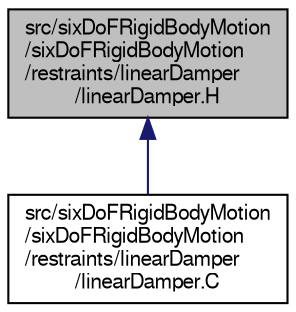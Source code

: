 digraph "src/sixDoFRigidBodyMotion/sixDoFRigidBodyMotion/restraints/linearDamper/linearDamper.H"
{
  bgcolor="transparent";
  edge [fontname="FreeSans",fontsize="10",labelfontname="FreeSans",labelfontsize="10"];
  node [fontname="FreeSans",fontsize="10",shape=record];
  Node1 [label="src/sixDoFRigidBodyMotion\l/sixDoFRigidBodyMotion\l/restraints/linearDamper\l/linearDamper.H",height=0.2,width=0.4,color="black", fillcolor="grey75", style="filled" fontcolor="black"];
  Node1 -> Node2 [dir="back",color="midnightblue",fontsize="10",style="solid",fontname="FreeSans"];
  Node2 [label="src/sixDoFRigidBodyMotion\l/sixDoFRigidBodyMotion\l/restraints/linearDamper\l/linearDamper.C",height=0.2,width=0.4,color="black",URL="$a09301.html"];
}
